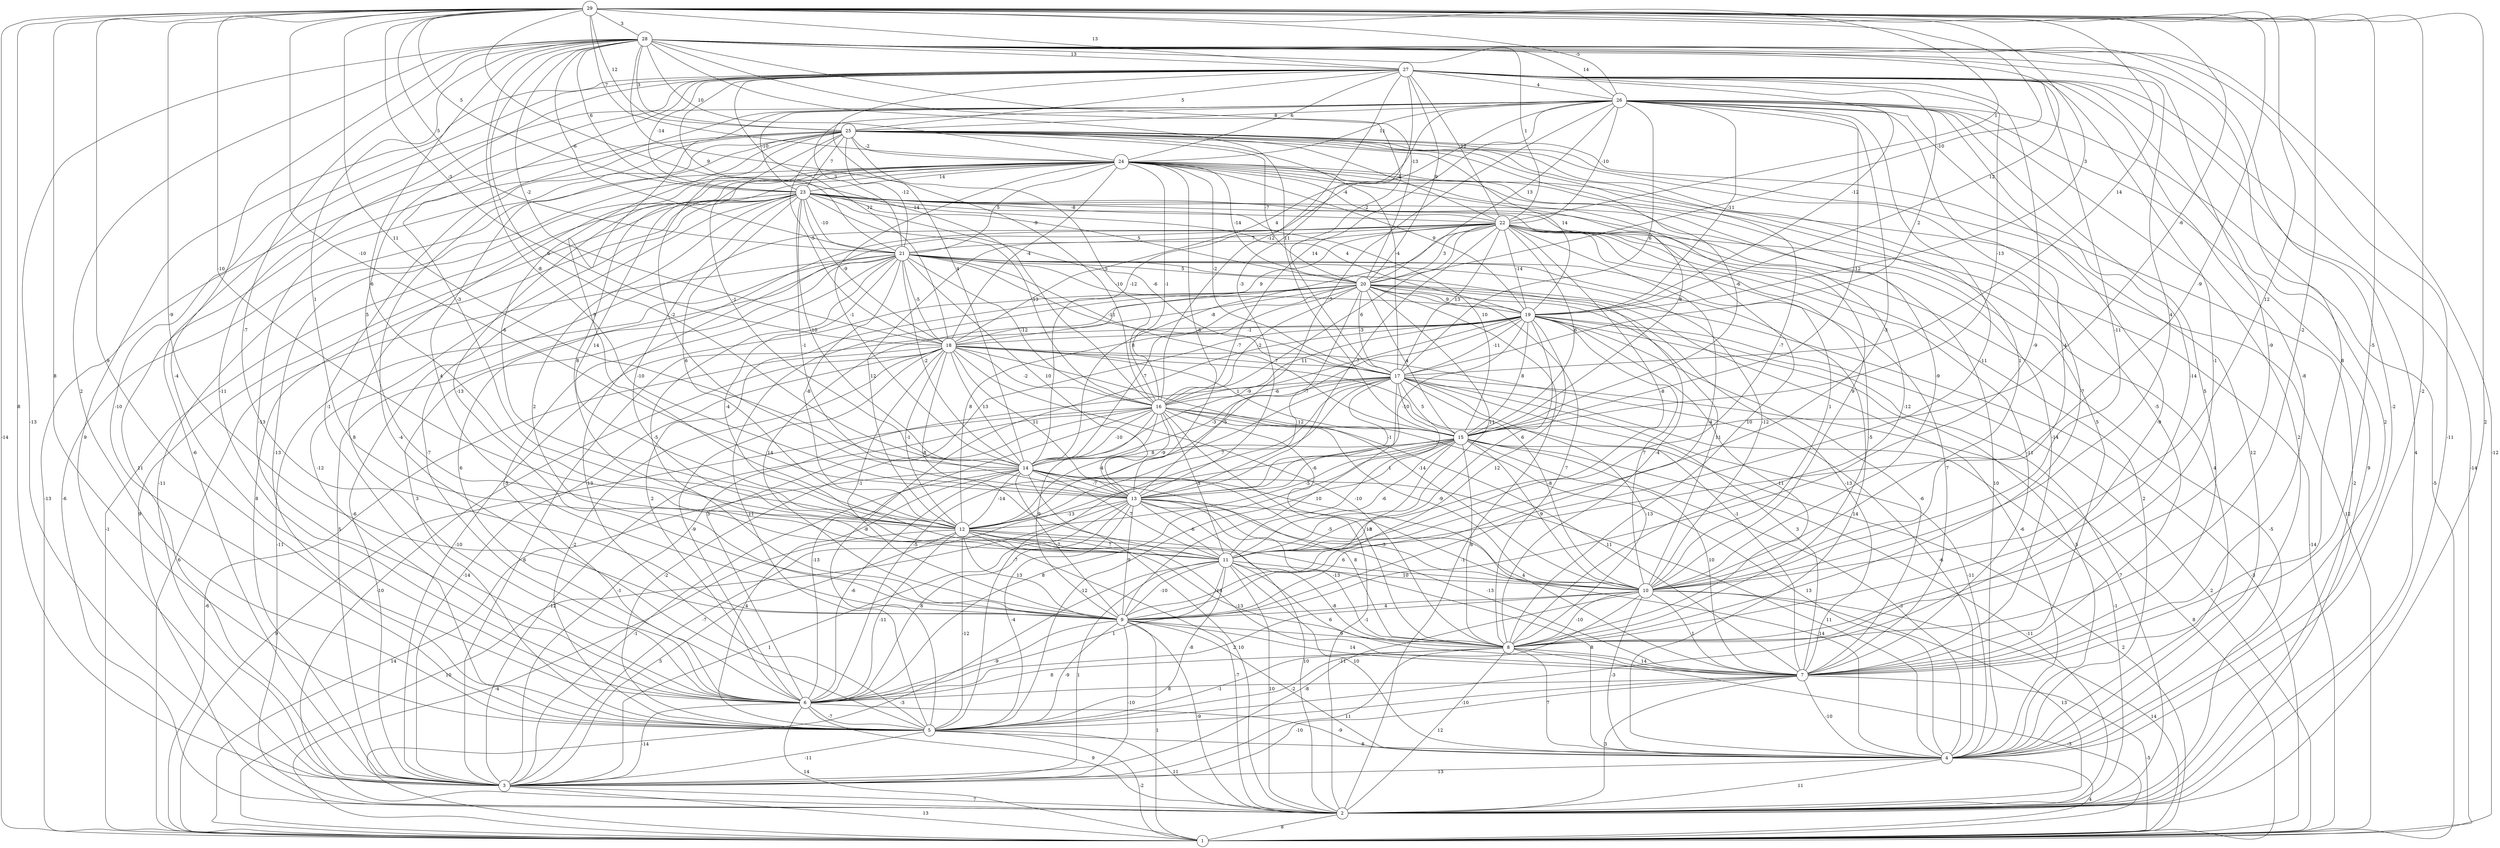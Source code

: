 graph { 
	 fontname="Helvetica,Arial,sans-serif" 
	 node [shape = circle]; 
	 29 -- 1 [label = "-14"];
	 29 -- 2 [label = "2"];
	 29 -- 3 [label = "8"];
	 29 -- 4 [label = "-2"];
	 29 -- 5 [label = "8"];
	 29 -- 6 [label = "9"];
	 29 -- 7 [label = "-5"];
	 29 -- 8 [label = "-2"];
	 29 -- 9 [label = "-9"];
	 29 -- 10 [label = "12"];
	 29 -- 11 [label = "-9"];
	 29 -- 12 [label = "-10"];
	 29 -- 13 [label = "-10"];
	 29 -- 14 [label = "11"];
	 29 -- 15 [label = "-6"];
	 29 -- 16 [label = "-14"];
	 29 -- 17 [label = "14"];
	 29 -- 18 [label = "-3"];
	 29 -- 19 [label = "3"];
	 29 -- 20 [label = "-10"];
	 29 -- 21 [label = "5"];
	 29 -- 22 [label = "1"];
	 29 -- 23 [label = "5"];
	 29 -- 24 [label = "7"];
	 29 -- 25 [label = "12"];
	 29 -- 26 [label = "-5"];
	 29 -- 27 [label = "13"];
	 29 -- 28 [label = "3"];
	 28 -- 1 [label = "-12"];
	 28 -- 2 [label = "-11"];
	 28 -- 3 [label = "-13"];
	 28 -- 4 [label = "-2"];
	 28 -- 5 [label = "2"];
	 28 -- 6 [label = "-4"];
	 28 -- 7 [label = "8"];
	 28 -- 8 [label = "-9"];
	 28 -- 9 [label = "-7"];
	 28 -- 10 [label = "4"];
	 28 -- 11 [label = "1"];
	 28 -- 12 [label = "6"];
	 28 -- 13 [label = "-8"];
	 28 -- 14 [label = "6"];
	 28 -- 15 [label = "11"];
	 28 -- 16 [label = "-9"];
	 28 -- 17 [label = "-2"];
	 28 -- 18 [label = "-2"];
	 28 -- 19 [label = "12"];
	 28 -- 20 [label = "-13"];
	 28 -- 21 [label = "-6"];
	 28 -- 22 [label = "1"];
	 28 -- 23 [label = "6"];
	 28 -- 24 [label = "10"];
	 28 -- 25 [label = "3"];
	 28 -- 26 [label = "14"];
	 28 -- 27 [label = "13"];
	 27 -- 1 [label = "-14"];
	 27 -- 2 [label = "4"];
	 27 -- 3 [label = "9"];
	 27 -- 4 [label = "2"];
	 27 -- 5 [label = "-10"];
	 27 -- 6 [label = "-11"];
	 27 -- 7 [label = "-8"];
	 27 -- 8 [label = "-1"];
	 27 -- 9 [label = "-9"];
	 27 -- 10 [label = "-11"];
	 27 -- 11 [label = "5"];
	 27 -- 12 [label = "-3"];
	 27 -- 13 [label = "-3"];
	 27 -- 14 [label = "4"];
	 27 -- 15 [label = "-13"];
	 27 -- 16 [label = "-12"];
	 27 -- 17 [label = "2"];
	 27 -- 18 [label = "12"];
	 27 -- 19 [label = "-12"];
	 27 -- 20 [label = "9"];
	 27 -- 21 [label = "9"];
	 27 -- 22 [label = "12"];
	 27 -- 23 [label = "-14"];
	 27 -- 24 [label = "6"];
	 27 -- 25 [label = "5"];
	 27 -- 26 [label = "4"];
	 26 -- 1 [label = "-5"];
	 26 -- 2 [label = "9"];
	 26 -- 3 [label = "-6"];
	 26 -- 4 [label = "2"];
	 26 -- 5 [label = "-9"];
	 26 -- 6 [label = "-1"];
	 26 -- 7 [label = "5"];
	 26 -- 8 [label = "-14"];
	 26 -- 9 [label = "-11"];
	 26 -- 10 [label = "-4"];
	 26 -- 11 [label = "-3"];
	 26 -- 12 [label = "9"];
	 26 -- 13 [label = "-7"];
	 26 -- 14 [label = "-12"];
	 26 -- 15 [label = "-12"];
	 26 -- 16 [label = "14"];
	 26 -- 17 [label = "6"];
	 26 -- 18 [label = "4"];
	 26 -- 19 [label = "-11"];
	 26 -- 20 [label = "13"];
	 26 -- 21 [label = "3"];
	 26 -- 22 [label = "-10"];
	 26 -- 23 [label = "-10"];
	 26 -- 24 [label = "11"];
	 26 -- 25 [label = "8"];
	 25 -- 1 [label = "-13"];
	 25 -- 2 [label = "-2"];
	 25 -- 3 [label = "11"];
	 25 -- 4 [label = "12"];
	 25 -- 5 [label = "-4"];
	 25 -- 6 [label = "-13"];
	 25 -- 7 [label = "-5"];
	 25 -- 8 [label = "-7"];
	 25 -- 9 [label = "4"];
	 25 -- 10 [label = "1"];
	 25 -- 11 [label = "-7"];
	 25 -- 12 [label = "-6"];
	 25 -- 13 [label = "-2"];
	 25 -- 14 [label = "-1"];
	 25 -- 15 [label = "-6"];
	 25 -- 16 [label = "5"];
	 25 -- 17 [label = "-4"];
	 25 -- 18 [label = "-5"];
	 25 -- 19 [label = "14"];
	 25 -- 20 [label = "-7"];
	 25 -- 21 [label = "-12"];
	 25 -- 22 [label = "-4"];
	 25 -- 23 [label = "7"];
	 25 -- 24 [label = "-2"];
	 24 -- 1 [label = "12"];
	 24 -- 2 [label = "-6"];
	 24 -- 3 [label = "-11"];
	 24 -- 4 [label = "4"];
	 24 -- 5 [label = "-13"];
	 24 -- 6 [label = "8"];
	 24 -- 7 [label = "5"];
	 24 -- 8 [label = "-12"];
	 24 -- 9 [label = "-13"];
	 24 -- 10 [label = "-9"];
	 24 -- 11 [label = "8"];
	 24 -- 12 [label = "14"];
	 24 -- 13 [label = "-6"];
	 24 -- 14 [label = "-1"];
	 24 -- 15 [label = "8"];
	 24 -- 16 [label = "-1"];
	 24 -- 17 [label = "-2"];
	 24 -- 18 [label = "-4"];
	 24 -- 19 [label = "9"];
	 24 -- 20 [label = "-14"];
	 24 -- 21 [label = "5"];
	 24 -- 22 [label = "-4"];
	 24 -- 23 [label = "14"];
	 23 -- 1 [label = "-1"];
	 23 -- 2 [label = "9"];
	 23 -- 3 [label = "8"];
	 23 -- 4 [label = "10"];
	 23 -- 5 [label = "-12"];
	 23 -- 6 [label = "-7"];
	 23 -- 7 [label = "-14"];
	 23 -- 8 [label = "10"];
	 23 -- 9 [label = "2"];
	 23 -- 10 [label = "9"];
	 23 -- 11 [label = "-10"];
	 23 -- 12 [label = "6"];
	 23 -- 13 [label = "-1"];
	 23 -- 14 [label = "10"];
	 23 -- 15 [label = "10"];
	 23 -- 16 [label = "13"];
	 23 -- 17 [label = "-6"];
	 23 -- 18 [label = "-9"];
	 23 -- 19 [label = "4"];
	 23 -- 20 [label = "5"];
	 23 -- 21 [label = "-10"];
	 23 -- 22 [label = "-8"];
	 22 -- 1 [label = "-14"];
	 22 -- 2 [label = "-5"];
	 22 -- 3 [label = "-6"];
	 22 -- 4 [label = "2"];
	 22 -- 5 [label = "13"];
	 22 -- 6 [label = "6"];
	 22 -- 7 [label = "-11"];
	 22 -- 8 [label = "-5"];
	 22 -- 9 [label = "-4"];
	 22 -- 10 [label = "1"];
	 22 -- 11 [label = "-8"];
	 22 -- 12 [label = "12"];
	 22 -- 13 [label = "-7"];
	 22 -- 14 [label = "8"];
	 22 -- 15 [label = "6"];
	 22 -- 16 [label = "6"];
	 22 -- 17 [label = "13"];
	 22 -- 18 [label = "9"];
	 22 -- 19 [label = "-14"];
	 22 -- 20 [label = "3"];
	 22 -- 21 [label = "7"];
	 21 -- 1 [label = "6"];
	 21 -- 2 [label = "-11"];
	 21 -- 3 [label = "5"];
	 21 -- 4 [label = "14"];
	 21 -- 5 [label = "3"];
	 21 -- 6 [label = "-5"];
	 21 -- 7 [label = "7"];
	 21 -- 8 [label = "-4"];
	 21 -- 9 [label = "-5"];
	 21 -- 10 [label = "-12"];
	 21 -- 11 [label = "-4"];
	 21 -- 12 [label = "-8"];
	 21 -- 13 [label = "10"];
	 21 -- 14 [label = "-2"];
	 21 -- 15 [label = "-7"];
	 21 -- 16 [label = "-12"];
	 21 -- 17 [label = "-11"];
	 21 -- 18 [label = "-5"];
	 21 -- 19 [label = "-10"];
	 21 -- 20 [label = "5"];
	 20 -- 1 [label = "-3"];
	 20 -- 2 [label = "-1"];
	 20 -- 3 [label = "-10"];
	 20 -- 4 [label = "-6"];
	 20 -- 5 [label = "11"];
	 20 -- 6 [label = "2"];
	 20 -- 7 [label = "-13"];
	 20 -- 8 [label = "7"];
	 20 -- 9 [label = "14"];
	 20 -- 10 [label = "11"];
	 20 -- 11 [label = "11"];
	 20 -- 12 [label = "8"];
	 20 -- 13 [label = "-7"];
	 20 -- 14 [label = "-7"];
	 20 -- 15 [label = "4"];
	 20 -- 16 [label = "-2"];
	 20 -- 17 [label = "-3"];
	 20 -- 18 [label = "-8"];
	 20 -- 19 [label = "9"];
	 19 -- 1 [label = "2"];
	 19 -- 2 [label = "7"];
	 19 -- 3 [label = "6"];
	 19 -- 4 [label = "5"];
	 19 -- 5 [label = "-8"];
	 19 -- 6 [label = "3"];
	 19 -- 7 [label = "-6"];
	 19 -- 8 [label = "11"];
	 19 -- 9 [label = "12"];
	 19 -- 10 [label = "7"];
	 19 -- 11 [label = "6"];
	 19 -- 12 [label = "-5"];
	 19 -- 13 [label = "-10"];
	 19 -- 14 [label = "-9"];
	 19 -- 15 [label = "8"];
	 19 -- 16 [label = "11"];
	 19 -- 17 [label = "-11"];
	 19 -- 18 [label = "-1"];
	 18 -- 1 [label = "-6"];
	 18 -- 2 [label = "-10"];
	 18 -- 3 [label = "-14"];
	 18 -- 4 [label = "-6"];
	 18 -- 5 [label = "-2"];
	 18 -- 6 [label = "-9"];
	 18 -- 7 [label = "-1"];
	 18 -- 8 [label = "-10"];
	 18 -- 9 [label = "-1"];
	 18 -- 10 [label = "-14"];
	 18 -- 11 [label = "8"];
	 18 -- 12 [label = "-1"];
	 18 -- 13 [label = "11"];
	 18 -- 14 [label = "13"];
	 18 -- 15 [label = "1"];
	 18 -- 16 [label = "-2"];
	 18 -- 17 [label = "7"];
	 17 -- 1 [label = "8"];
	 17 -- 2 [label = "-1"];
	 17 -- 3 [label = "-1"];
	 17 -- 4 [label = "-11"];
	 17 -- 5 [label = "-7"];
	 17 -- 6 [label = "-5"];
	 17 -- 7 [label = "3"];
	 17 -- 8 [label = "-13"];
	 17 -- 9 [label = "10"];
	 17 -- 10 [label = "-8"];
	 17 -- 11 [label = "1"];
	 17 -- 12 [label = "7"];
	 17 -- 13 [label = "-1"];
	 17 -- 14 [label = "-3"];
	 17 -- 15 [label = "5"];
	 17 -- 16 [label = "-6"];
	 16 -- 1 [label = "9"];
	 16 -- 2 [label = "-1"];
	 16 -- 3 [label = "-12"];
	 16 -- 4 [label = "13"];
	 16 -- 5 [label = "-2"];
	 16 -- 6 [label = "-13"];
	 16 -- 7 [label = "11"];
	 16 -- 8 [label = "13"];
	 16 -- 9 [label = "9"];
	 16 -- 10 [label = "-9"];
	 16 -- 11 [label = "3"];
	 16 -- 12 [label = "-4"];
	 16 -- 13 [label = "-9"];
	 16 -- 14 [label = "-10"];
	 16 -- 15 [label = "12"];
	 15 -- 1 [label = "2"];
	 15 -- 2 [label = "-11"];
	 15 -- 3 [label = "-7"];
	 15 -- 4 [label = "-3"];
	 15 -- 5 [label = "-12"];
	 15 -- 6 [label = "8"];
	 15 -- 7 [label = "10"];
	 15 -- 8 [label = "8"];
	 15 -- 9 [label = "-8"];
	 15 -- 10 [label = "9"];
	 15 -- 11 [label = "-6"];
	 15 -- 12 [label = "-5"];
	 15 -- 13 [label = "-6"];
	 15 -- 14 [label = "8"];
	 14 -- 1 [label = "14"];
	 14 -- 2 [label = "10"];
	 14 -- 3 [label = "-1"];
	 14 -- 4 [label = "11"];
	 14 -- 5 [label = "4"];
	 14 -- 6 [label = "-6"];
	 14 -- 7 [label = "4"];
	 14 -- 8 [label = "8"];
	 14 -- 9 [label = "7"];
	 14 -- 10 [label = "-5"];
	 14 -- 11 [label = "7"];
	 14 -- 12 [label = "-14"];
	 14 -- 13 [label = "-7"];
	 13 -- 1 [label = "10"];
	 13 -- 2 [label = "10"];
	 13 -- 3 [label = "1"];
	 13 -- 4 [label = "14"];
	 13 -- 5 [label = "-4"];
	 13 -- 6 [label = "8"];
	 13 -- 7 [label = "-13"];
	 13 -- 8 [label = "-13"];
	 13 -- 9 [label = "9"];
	 13 -- 10 [label = "3"];
	 13 -- 11 [label = "-6"];
	 13 -- 12 [label = "-13"];
	 12 -- 1 [label = "-4"];
	 12 -- 2 [label = "-7"];
	 12 -- 3 [label = "5"];
	 12 -- 4 [label = "8"];
	 12 -- 5 [label = "-12"];
	 12 -- 6 [label = "-11"];
	 12 -- 7 [label = "-13"];
	 12 -- 8 [label = "-14"];
	 12 -- 9 [label = "13"];
	 12 -- 10 [label = "6"];
	 12 -- 11 [label = "7"];
	 11 -- 1 [label = "-3"];
	 11 -- 2 [label = "10"];
	 11 -- 3 [label = "1"];
	 11 -- 4 [label = "10"];
	 11 -- 5 [label = "-8"];
	 11 -- 6 [label = "1"];
	 11 -- 7 [label = "6"];
	 11 -- 8 [label = "-8"];
	 11 -- 9 [label = "-10"];
	 11 -- 10 [label = "10"];
	 10 -- 1 [label = "14"];
	 10 -- 2 [label = "13"];
	 10 -- 3 [label = "-8"];
	 10 -- 4 [label = "-3"];
	 10 -- 5 [label = "-11"];
	 10 -- 6 [label = "2"];
	 10 -- 7 [label = "1"];
	 10 -- 8 [label = "-10"];
	 10 -- 9 [label = "4"];
	 9 -- 1 [label = "1"];
	 9 -- 2 [label = "-9"];
	 9 -- 3 [label = "-10"];
	 9 -- 4 [label = "-2"];
	 9 -- 5 [label = "-9"];
	 9 -- 6 [label = "-9"];
	 9 -- 7 [label = "14"];
	 9 -- 8 [label = "9"];
	 8 -- 1 [label = "-3"];
	 8 -- 2 [label = "12"];
	 8 -- 3 [label = "11"];
	 8 -- 4 [label = "7"];
	 8 -- 5 [label = "-1"];
	 8 -- 6 [label = "8"];
	 8 -- 7 [label = "14"];
	 7 -- 1 [label = "-5"];
	 7 -- 2 [label = "3"];
	 7 -- 3 [label = "-10"];
	 7 -- 4 [label = "-10"];
	 7 -- 5 [label = "-10"];
	 7 -- 6 [label = "8"];
	 6 -- 1 [label = "14"];
	 6 -- 2 [label = "9"];
	 6 -- 3 [label = "-14"];
	 6 -- 4 [label = "-9"];
	 6 -- 5 [label = "-7"];
	 5 -- 1 [label = "-2"];
	 5 -- 2 [label = "11"];
	 5 -- 3 [label = "-11"];
	 5 -- 4 [label = "8"];
	 4 -- 1 [label = "4"];
	 4 -- 2 [label = "11"];
	 4 -- 3 [label = "13"];
	 3 -- 1 [label = "13"];
	 3 -- 2 [label = "7"];
	 2 -- 1 [label = "8"];
	 1;
	 2;
	 3;
	 4;
	 5;
	 6;
	 7;
	 8;
	 9;
	 10;
	 11;
	 12;
	 13;
	 14;
	 15;
	 16;
	 17;
	 18;
	 19;
	 20;
	 21;
	 22;
	 23;
	 24;
	 25;
	 26;
	 27;
	 28;
	 29;
}
